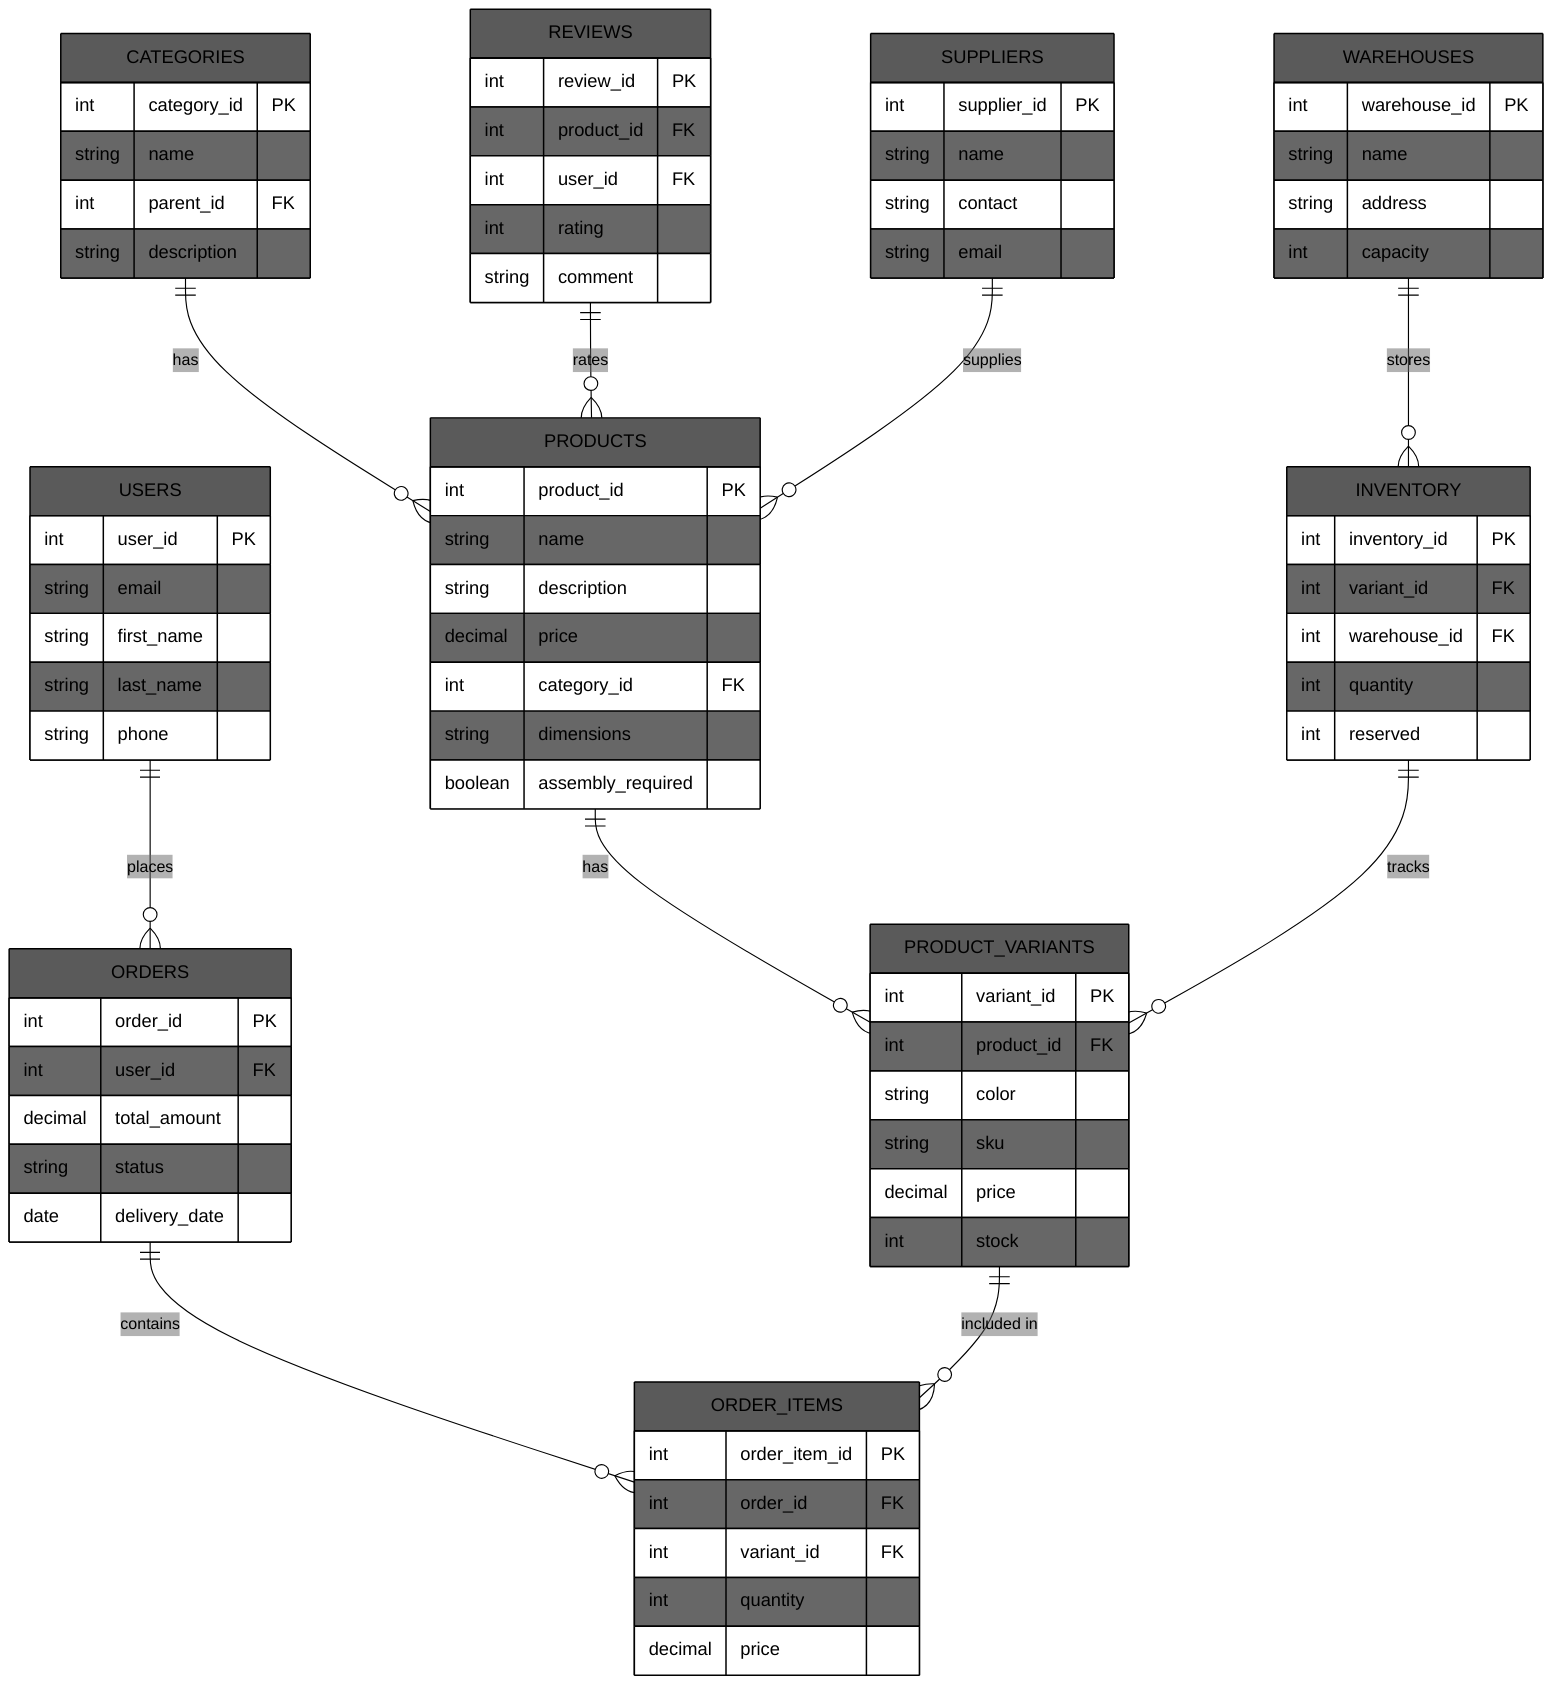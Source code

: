 %%{init: {
  'theme': 'base',
  'themeVariables': {
    'background': '#ffffff',
    'primaryColor': '#5a5a5a',
    'primaryTextColor': '#000000',
    'primaryBorderColor': '#000000',
    'lineColor': '#000000',
    'entityBorder': '#000000'
  }
}}%%
erDiagram
    USERS ||--o{ ORDERS : "places"
    USERS {
        int user_id PK
        string email
        string first_name
        string last_name
        string phone
    }
    
    PRODUCTS ||--o{ PRODUCT_VARIANTS : "has"
    PRODUCTS {
        int product_id PK
        string name
        string description
        decimal price
        int category_id FK
        string dimensions
        boolean assembly_required
    }

    CATEGORIES ||--o{ PRODUCTS : "has"
    CATEGORIES {
        int category_id PK
        string name
        int parent_id FK
        string description
    }

    ORDERS ||--o{ ORDER_ITEMS : "contains"
    ORDERS {
        int order_id PK
        int user_id FK
        decimal total_amount
        string status
        date delivery_date
    }

    PRODUCT_VARIANTS ||--o{ ORDER_ITEMS : "included in"
    PRODUCT_VARIANTS {
        int variant_id PK
        int product_id FK
        string color
        string sku
        decimal price
        int stock
    }

    ORDER_ITEMS {
        int order_item_id PK
        int order_id FK
        int variant_id FK
        int quantity
        decimal price
    }

    INVENTORY ||--o{ PRODUCT_VARIANTS : "tracks"
    INVENTORY {
        int inventory_id PK
        int variant_id FK
        int warehouse_id FK
        int quantity
        int reserved
    }

    WAREHOUSES ||--o{ INVENTORY : "stores"
    WAREHOUSES {
        int warehouse_id PK
        string name
        string address
        int capacity
    }

    REVIEWS ||--o{ PRODUCTS : "rates"
    REVIEWS {
        int review_id PK
        int product_id FK
        int user_id FK
        int rating
        string comment
    }

    SUPPLIERS ||--o{ PRODUCTS : "supplies"
    SUPPLIERS {
        int supplier_id PK
        string name
        string contact
        string email
    }